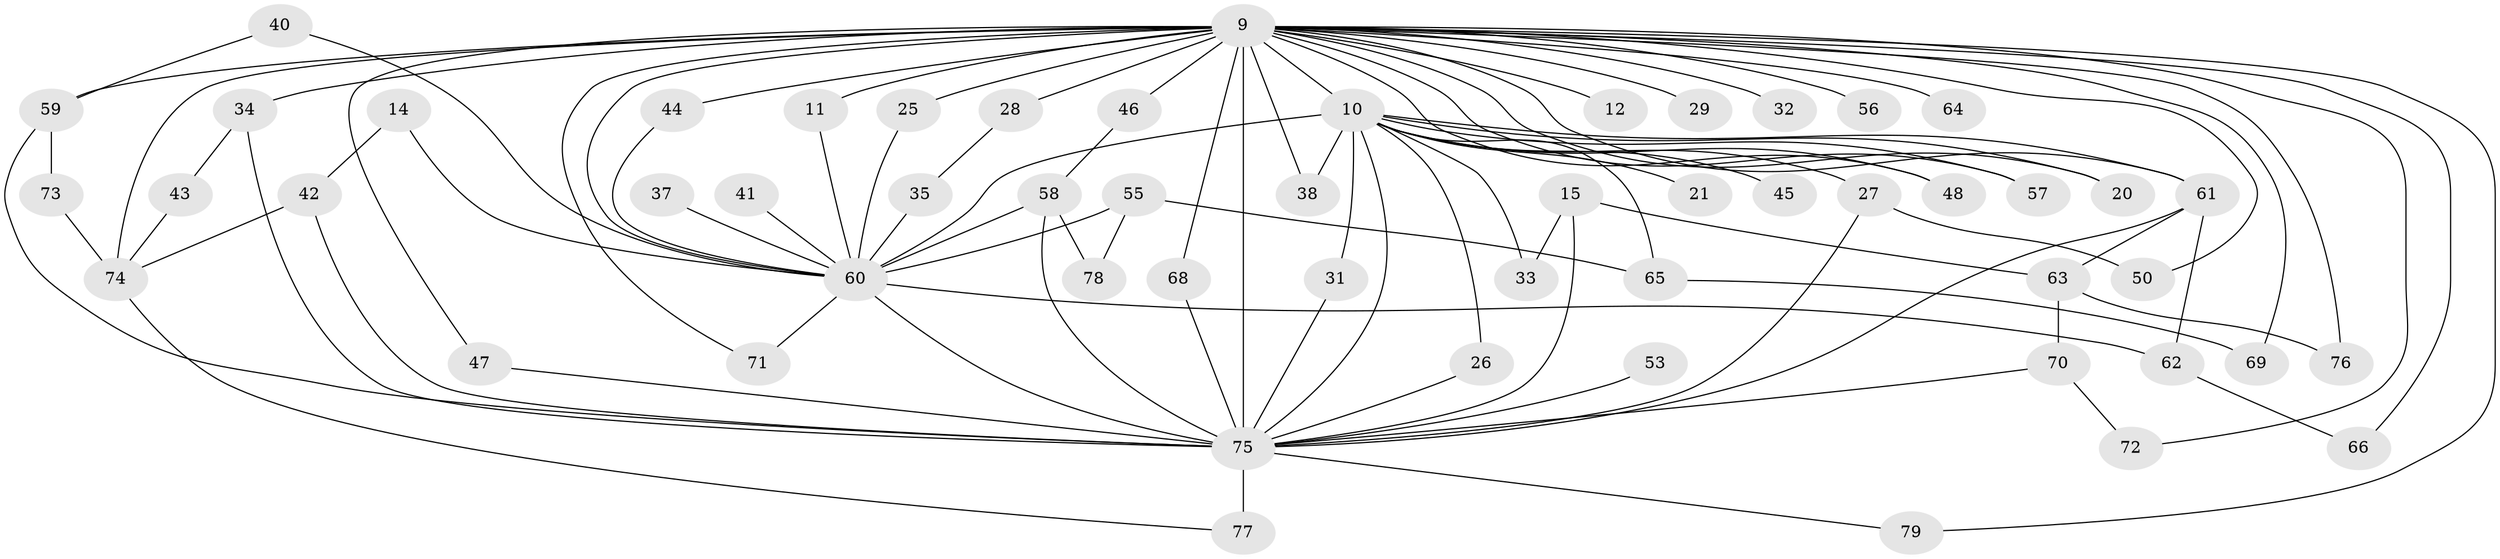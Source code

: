 // original degree distribution, {20: 0.02531645569620253, 12: 0.012658227848101266, 17: 0.02531645569620253, 19: 0.012658227848101266, 22: 0.012658227848101266, 23: 0.012658227848101266, 16: 0.012658227848101266, 24: 0.012658227848101266, 2: 0.569620253164557, 8: 0.012658227848101266, 3: 0.189873417721519, 4: 0.08860759493670886, 5: 0.012658227848101266}
// Generated by graph-tools (version 1.1) at 2025/48/03/04/25 21:48:54]
// undirected, 55 vertices, 95 edges
graph export_dot {
graph [start="1"]
  node [color=gray90,style=filled];
  9 [super="+5+6"];
  10 [super="+3+2"];
  11;
  12;
  14;
  15;
  20;
  21;
  25;
  26;
  27 [super="+17"];
  28;
  29;
  31;
  32;
  33;
  34;
  35;
  37;
  38;
  40;
  41;
  42 [super="+19"];
  43;
  44;
  45;
  46;
  47;
  48;
  50;
  53;
  55;
  56;
  57;
  58 [super="+39"];
  59 [super="+23+36"];
  60 [super="+49+54"];
  61 [super="+52"];
  62;
  63;
  64;
  65;
  66;
  68;
  69;
  70;
  71;
  72;
  73;
  74 [super="+67"];
  75 [super="+30+4"];
  76;
  77 [super="+22+51"];
  78;
  79;
  9 -- 10 [weight=9];
  9 -- 12 [weight=2];
  9 -- 20;
  9 -- 25;
  9 -- 32 [weight=2];
  9 -- 34;
  9 -- 47;
  9 -- 56 [weight=2];
  9 -- 57;
  9 -- 64 [weight=2];
  9 -- 72;
  9 -- 75 [weight=7];
  9 -- 76;
  9 -- 79;
  9 -- 66;
  9 -- 69;
  9 -- 71;
  9 -- 11;
  9 -- 74 [weight=4];
  9 -- 44;
  9 -- 50;
  9 -- 60 [weight=8];
  9 -- 68;
  9 -- 38;
  9 -- 46;
  9 -- 48;
  9 -- 59 [weight=4];
  9 -- 28;
  9 -- 29;
  9 -- 61;
  10 -- 21 [weight=2];
  10 -- 27 [weight=2];
  10 -- 33;
  10 -- 38;
  10 -- 45 [weight=2];
  10 -- 20;
  10 -- 26;
  10 -- 48;
  10 -- 61 [weight=2];
  10 -- 65;
  10 -- 57;
  10 -- 31;
  10 -- 75 [weight=7];
  10 -- 60 [weight=8];
  11 -- 60;
  14 -- 42;
  14 -- 60 [weight=2];
  15 -- 33;
  15 -- 63;
  15 -- 75 [weight=2];
  25 -- 60;
  26 -- 75;
  27 -- 50;
  27 -- 75;
  28 -- 35;
  31 -- 75;
  34 -- 43;
  34 -- 75;
  35 -- 60;
  37 -- 60 [weight=2];
  40 -- 59;
  40 -- 60;
  41 -- 60;
  42 -- 74;
  42 -- 75;
  43 -- 74;
  44 -- 60;
  46 -- 58;
  47 -- 75;
  53 -- 75;
  55 -- 65;
  55 -- 78;
  55 -- 60 [weight=2];
  58 -- 78;
  58 -- 75 [weight=2];
  58 -- 60;
  59 -- 73;
  59 -- 75;
  60 -- 71;
  60 -- 75 [weight=4];
  60 -- 62;
  61 -- 62;
  61 -- 63;
  61 -- 75;
  62 -- 66;
  63 -- 70;
  63 -- 76;
  65 -- 69;
  68 -- 75;
  70 -- 72;
  70 -- 75;
  73 -- 74;
  74 -- 77;
  75 -- 77 [weight=3];
  75 -- 79;
}
